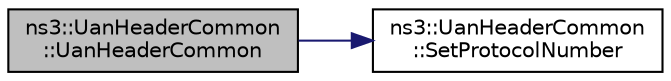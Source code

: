 digraph "ns3::UanHeaderCommon::UanHeaderCommon"
{
 // LATEX_PDF_SIZE
  edge [fontname="Helvetica",fontsize="10",labelfontname="Helvetica",labelfontsize="10"];
  node [fontname="Helvetica",fontsize="10",shape=record];
  rankdir="LR";
  Node1 [label="ns3::UanHeaderCommon\l::UanHeaderCommon",height=0.2,width=0.4,color="black", fillcolor="grey75", style="filled", fontcolor="black",tooltip="Create UanHeaderCommon object with given source and destination address and header type."];
  Node1 -> Node2 [color="midnightblue",fontsize="10",style="solid",fontname="Helvetica"];
  Node2 [label="ns3::UanHeaderCommon\l::SetProtocolNumber",height=0.2,width=0.4,color="black", fillcolor="white", style="filled",URL="$classns3_1_1_uan_header_common.html#a92f82fe5b09c958e8ce6f5e1128c214b",tooltip="Set the packet type."];
}

